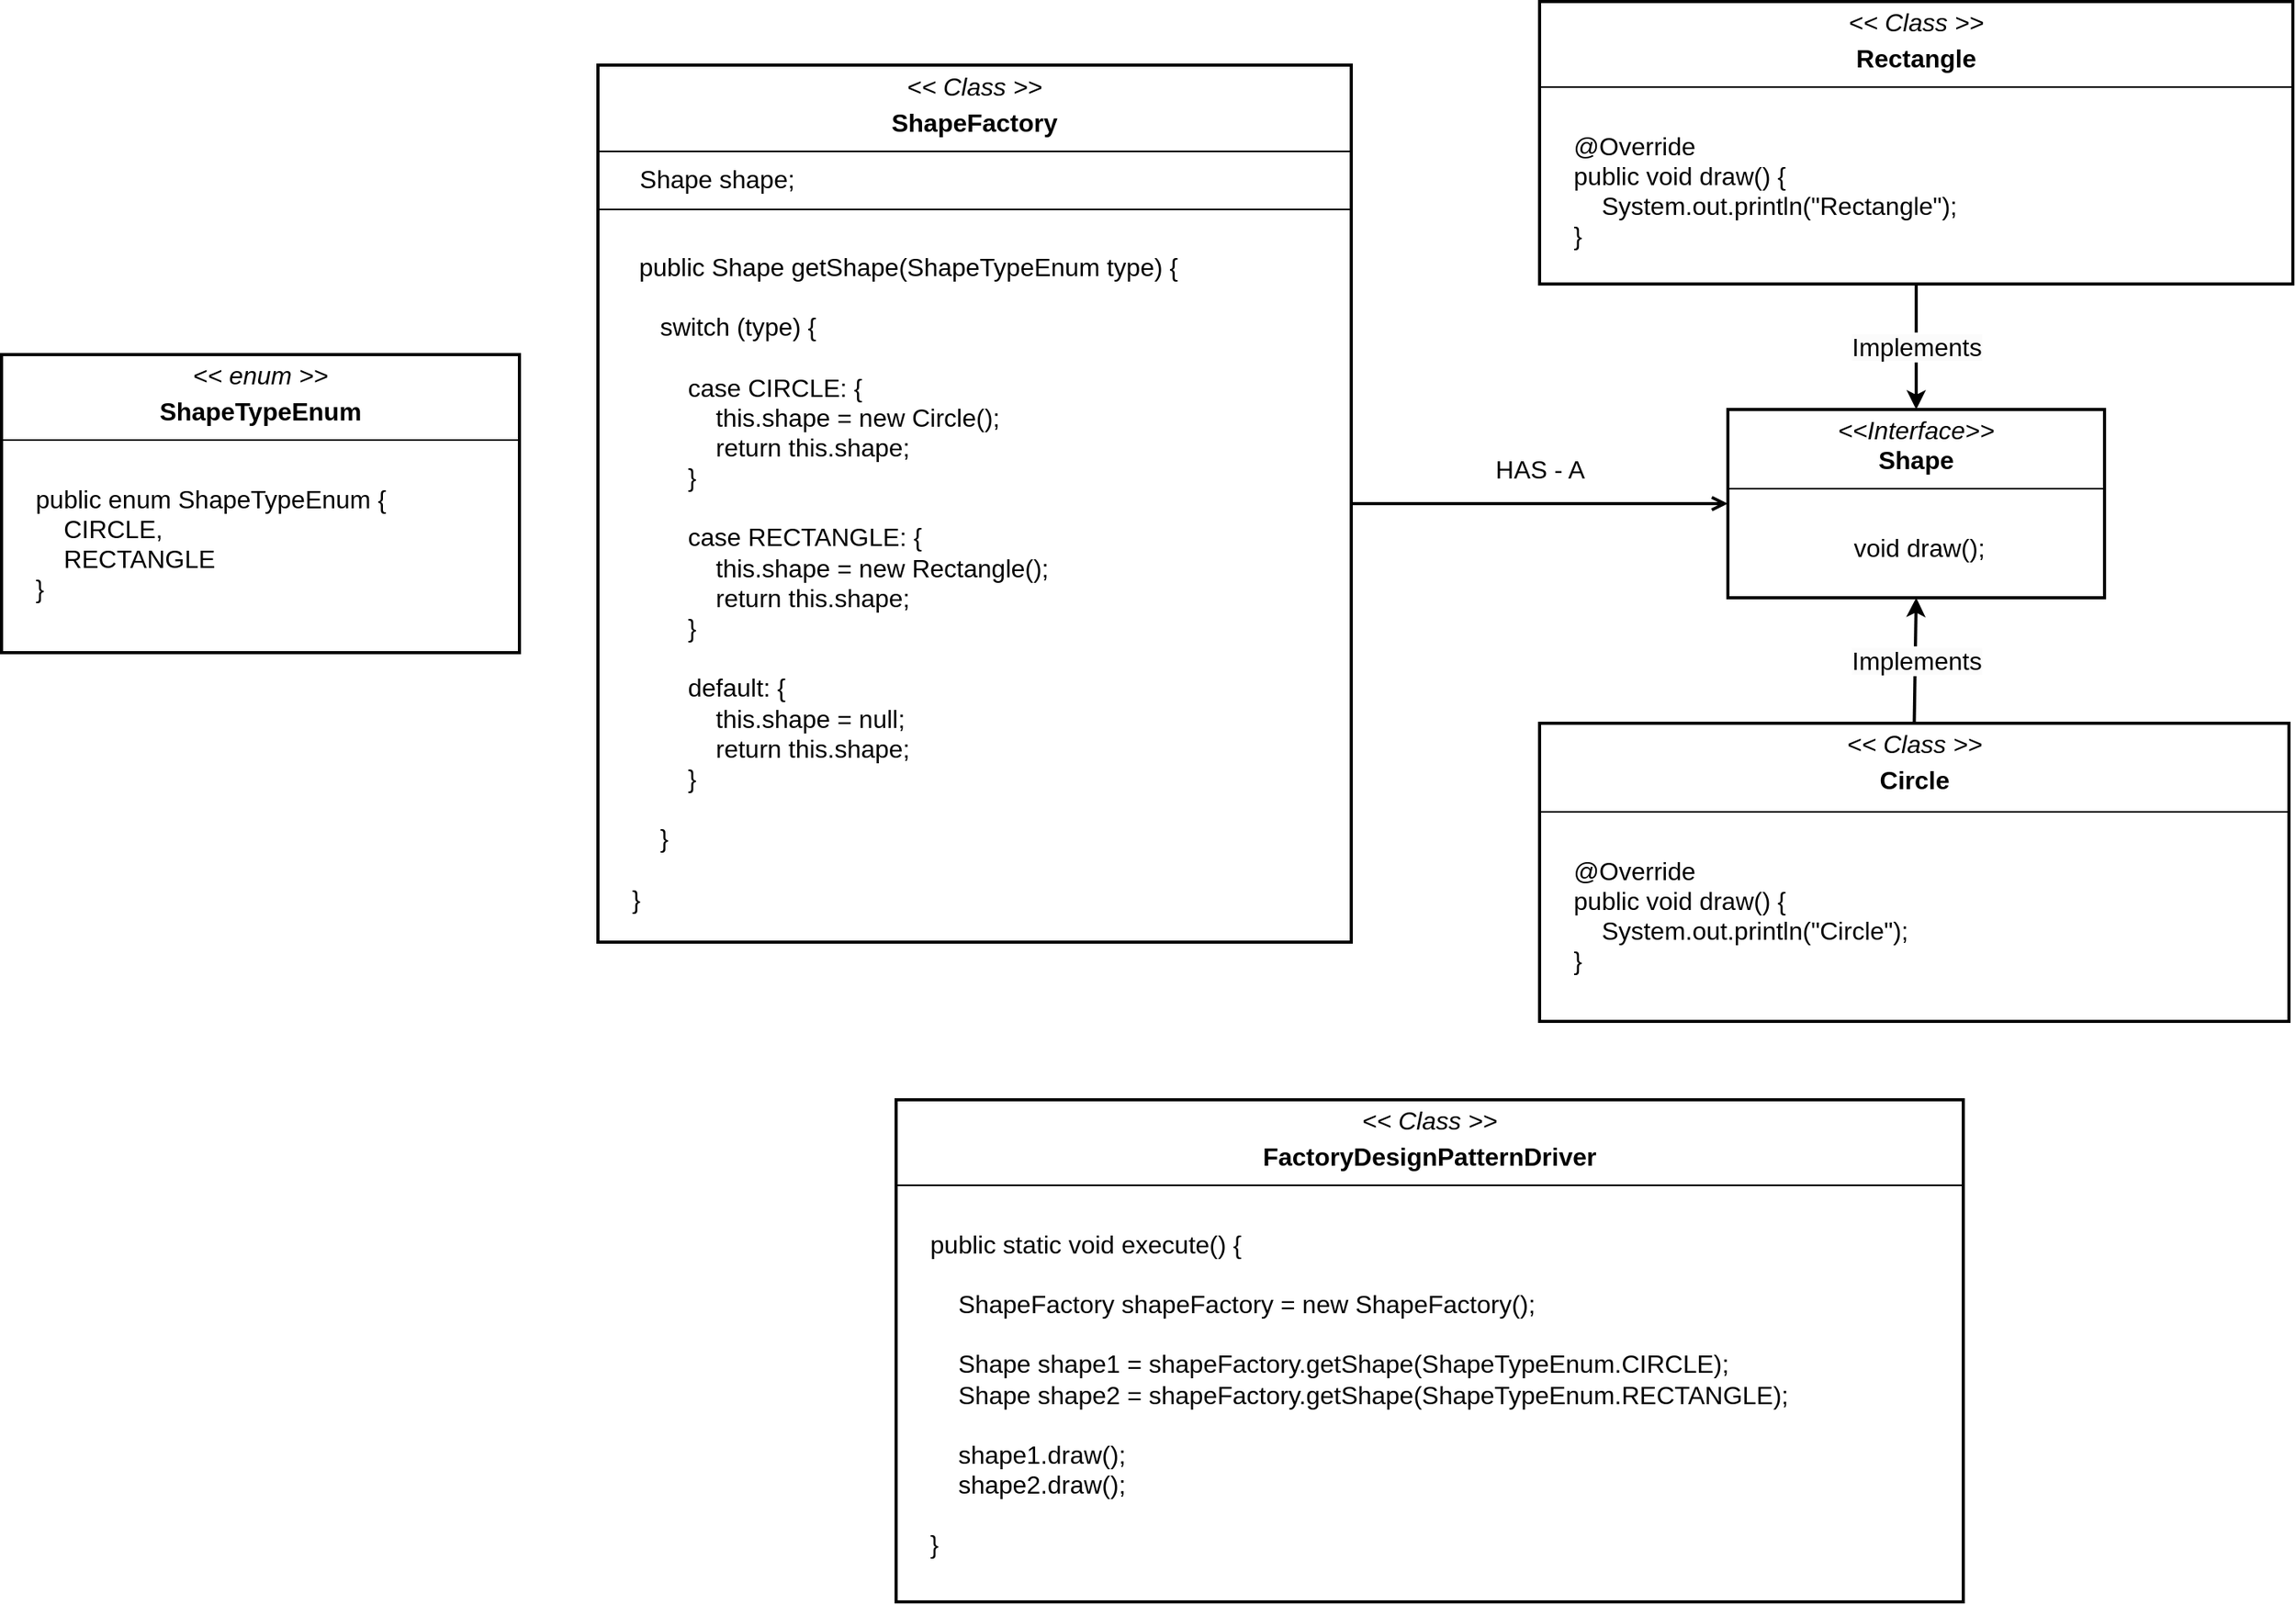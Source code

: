 <mxfile version="24.6.1" type="device">
  <diagram name="Page-1" id="yLH0_oUIdpodzkisIOlC">
    <mxGraphModel dx="3060" dy="1930" grid="1" gridSize="10" guides="1" tooltips="1" connect="1" arrows="1" fold="1" page="1" pageScale="1" pageWidth="850" pageHeight="1100" math="0" shadow="0">
      <root>
        <mxCell id="0" />
        <mxCell id="1" parent="0" />
        <mxCell id="lLp3ld8fwsMbJtFcCUvq-2" style="edgeStyle=orthogonalEdgeStyle;rounded=0;orthogonalLoop=1;jettySize=auto;html=1;exitX=0.5;exitY=1;exitDx=0;exitDy=0;" edge="1" parent="1">
          <mxGeometry relative="1" as="geometry">
            <mxPoint x="-425" y="180" as="sourcePoint" />
            <mxPoint x="-425" y="180" as="targetPoint" />
          </mxGeometry>
        </mxCell>
        <mxCell id="lLp3ld8fwsMbJtFcCUvq-4" value="&lt;p style=&quot;margin: 4px 0px 0px; text-align: center;&quot;&gt;&lt;font style=&quot;&quot;&gt;&lt;i style=&quot;font-size: 16px;&quot;&gt;&amp;lt;&amp;lt;Interface&amp;gt;&amp;gt;&lt;/i&gt;&lt;br&gt;&lt;span style=&quot;font-size: 16px;&quot;&gt;&lt;b&gt;Shape&lt;/b&gt;&lt;/span&gt;&lt;br&gt;&lt;/font&gt;&lt;/p&gt;&lt;hr size=&quot;1&quot; style=&quot;border-style: solid; font-size: 16px;&quot;&gt;&lt;p style=&quot;margin: 0px 0px 0px 4px; text-align: center; font-size: 16px;&quot;&gt;&lt;span style=&quot;background-color: initial;&quot;&gt;&lt;font style=&quot;font-size: 16px;&quot;&gt;&lt;br&gt;&lt;/font&gt;&lt;/span&gt;&lt;/p&gt;&lt;p style=&quot;margin: 0px 0px 0px 4px; text-align: center;&quot;&gt;&lt;span style=&quot;font-size: 16px;&quot;&gt;void draw();&lt;/span&gt;&lt;br&gt;&lt;/p&gt;" style="verticalAlign=top;align=left;overflow=fill;html=1;whiteSpace=wrap;strokeWidth=2;" vertex="1" parent="1">
          <mxGeometry x="-60" y="40" width="240" height="120" as="geometry" />
        </mxCell>
        <mxCell id="lLp3ld8fwsMbJtFcCUvq-6" value="&lt;p style=&quot;margin: 4px 0px 0px; text-align: center; font-size: 16px;&quot;&gt;&lt;span style=&quot;background-color: initial;&quot;&gt;&lt;font style=&quot;font-size: 16px;&quot;&gt;&lt;i&gt;&amp;lt;&amp;lt; Class &amp;gt;&amp;gt;&lt;/i&gt;&lt;/font&gt;&lt;/span&gt;&lt;/p&gt;&lt;p style=&quot;margin: 4px 0px 0px; text-align: center;&quot;&gt;&lt;span style=&quot;font-size: 16px;&quot;&gt;&lt;b&gt;Circle&lt;/b&gt;&lt;/span&gt;&lt;br&gt;&lt;/p&gt;&lt;div style=&quot;height: 2px; font-size: 16px;&quot;&gt;&lt;br&gt;&lt;/div&gt;&lt;hr size=&quot;1&quot; style=&quot;border-style: solid; font-size: 16px;&quot;&gt;&lt;p style=&quot;margin: 0px 0px 0px 4px; font-size: 16px;&quot;&gt;&lt;font style=&quot;font-size: 16px;&quot;&gt;&lt;br&gt;&lt;/font&gt;&lt;/p&gt;&lt;p style=&quot;margin: 0px 0px 0px 4px;&quot;&gt;&lt;font style=&quot;font-size: 16px;&quot;&gt;&amp;nbsp; &amp;nbsp;&amp;nbsp;&lt;/font&gt;&lt;span style=&quot;background-color: initial; font-size: 16px;&quot;&gt;@Override&lt;/span&gt;&lt;/p&gt;&lt;p style=&quot;margin: 0px 0px 0px 4px;&quot;&gt;&lt;span style=&quot;font-size: 16px;&quot;&gt;&amp;nbsp; &amp;nbsp; public void draw() {&lt;/span&gt;&lt;/p&gt;&lt;p style=&quot;margin: 0px 0px 0px 4px;&quot;&gt;&lt;span style=&quot;font-size: 16px;&quot;&gt;&amp;nbsp; &amp;nbsp; &amp;nbsp; &amp;nbsp; System.out.println(&quot;Circle&quot;);&lt;/span&gt;&lt;/p&gt;&lt;p style=&quot;margin: 0px 0px 0px 4px;&quot;&gt;&lt;span style=&quot;font-size: 16px;&quot;&gt;&amp;nbsp; &amp;nbsp; }&lt;/span&gt;&lt;/p&gt;" style="verticalAlign=top;align=left;overflow=fill;html=1;whiteSpace=wrap;strokeWidth=2;" vertex="1" parent="1">
          <mxGeometry x="-180" y="240" width="477.5" height="190" as="geometry" />
        </mxCell>
        <mxCell id="lLp3ld8fwsMbJtFcCUvq-8" value="&lt;p style=&quot;margin: 4px 0px 0px; text-align: center; font-size: 16px;&quot;&gt;&lt;span style=&quot;background-color: initial;&quot;&gt;&lt;font style=&quot;font-size: 16px;&quot;&gt;&lt;i style=&quot;&quot;&gt;&amp;lt;&amp;lt; Class &amp;gt;&amp;gt;&lt;/i&gt;&lt;/font&gt;&lt;/span&gt;&lt;/p&gt;&lt;p style=&quot;margin: 4px 0px 0px; text-align: center;&quot;&gt;&lt;font style=&quot;&quot;&gt;&lt;span style=&quot;font-size: 16px;&quot;&gt;&lt;b&gt;Rectangle&lt;/b&gt;&lt;/span&gt;&lt;/font&gt;&lt;/p&gt;&lt;hr size=&quot;1&quot; style=&quot;border-style: solid; font-size: 16px;&quot;&gt;&lt;p style=&quot;margin: 0px 0px 0px 4px; font-size: 16px;&quot;&gt;&lt;font style=&quot;font-size: 16px;&quot;&gt;&lt;br&gt;&lt;/font&gt;&lt;/p&gt;&lt;p style=&quot;margin: 0px 0px 0px 4px;&quot;&gt;&lt;font style=&quot;font-size: 16px;&quot;&gt;&lt;font style=&quot;font-size: 16px;&quot;&gt;&amp;nbsp; &amp;nbsp;&amp;nbsp;&lt;/font&gt;&lt;/font&gt;&lt;span style=&quot;background-color: initial; font-size: 16px;&quot;&gt;@Override&lt;/span&gt;&lt;/p&gt;&lt;p style=&quot;margin: 0px 0px 0px 4px;&quot;&gt;&lt;span style=&quot;font-size: 16px;&quot;&gt;&amp;nbsp; &amp;nbsp; public void draw() {&lt;/span&gt;&lt;/p&gt;&lt;p style=&quot;margin: 0px 0px 0px 4px;&quot;&gt;&lt;span style=&quot;font-size: 16px;&quot;&gt;&amp;nbsp; &amp;nbsp; &amp;nbsp; &amp;nbsp; System.out.println(&quot;Rectangle&quot;);&lt;/span&gt;&lt;/p&gt;&lt;p style=&quot;margin: 0px 0px 0px 4px;&quot;&gt;&lt;span style=&quot;font-size: 16px;&quot;&gt;&amp;nbsp; &amp;nbsp; }&lt;/span&gt;&lt;/p&gt;" style="verticalAlign=top;align=left;overflow=fill;html=1;whiteSpace=wrap;strokeWidth=2;" vertex="1" parent="1">
          <mxGeometry x="-180" y="-220" width="480" height="180" as="geometry" />
        </mxCell>
        <mxCell id="lLp3ld8fwsMbJtFcCUvq-11" value="" style="endArrow=classic;html=1;rounded=0;entryX=0.5;entryY=1;entryDx=0;entryDy=0;exitX=0.5;exitY=0;exitDx=0;exitDy=0;strokeWidth=2;" edge="1" parent="1" source="lLp3ld8fwsMbJtFcCUvq-6" target="lLp3ld8fwsMbJtFcCUvq-4">
          <mxGeometry relative="1" as="geometry">
            <mxPoint x="390" y="140" as="sourcePoint" />
            <mxPoint x="390" y="10" as="targetPoint" />
          </mxGeometry>
        </mxCell>
        <mxCell id="lLp3ld8fwsMbJtFcCUvq-12" value="&lt;span style=&quot;font-size: 16px; background-color: rgb(251, 251, 251);&quot;&gt;Implements&lt;/span&gt;" style="edgeLabel;resizable=0;html=1;;align=center;verticalAlign=middle;" connectable="0" vertex="1" parent="lLp3ld8fwsMbJtFcCUvq-11">
          <mxGeometry relative="1" as="geometry" />
        </mxCell>
        <mxCell id="lLp3ld8fwsMbJtFcCUvq-13" value="" style="endArrow=classic;html=1;rounded=0;strokeWidth=2;exitX=0.5;exitY=1;exitDx=0;exitDy=0;entryX=0.5;entryY=0;entryDx=0;entryDy=0;" edge="1" parent="1" source="lLp3ld8fwsMbJtFcCUvq-8" target="lLp3ld8fwsMbJtFcCUvq-4">
          <mxGeometry relative="1" as="geometry">
            <mxPoint x="660" y="-240" as="sourcePoint" />
            <mxPoint x="520" y="-140" as="targetPoint" />
          </mxGeometry>
        </mxCell>
        <mxCell id="lLp3ld8fwsMbJtFcCUvq-14" value="&lt;span style=&quot;font-size: 16px; background-color: rgb(251, 251, 251);&quot;&gt;Implements&lt;/span&gt;" style="edgeLabel;resizable=0;html=1;;align=center;verticalAlign=middle;" connectable="0" vertex="1" parent="lLp3ld8fwsMbJtFcCUvq-13">
          <mxGeometry relative="1" as="geometry" />
        </mxCell>
        <mxCell id="lLp3ld8fwsMbJtFcCUvq-17" value="&lt;p style=&quot;margin: 4px 0px 0px; text-align: center; font-size: 16px;&quot;&gt;&lt;span style=&quot;background-color: initial;&quot;&gt;&lt;font style=&quot;font-size: 16px;&quot;&gt;&lt;i&gt;&amp;lt;&amp;lt; Class &amp;gt;&amp;gt;&lt;/i&gt;&lt;/font&gt;&lt;/span&gt;&lt;/p&gt;&lt;p style=&quot;margin: 4px 0px 0px; text-align: center;&quot;&gt;&lt;span style=&quot;font-size: 16px;&quot;&gt;&lt;b&gt;FactoryDesignPatternDriver&lt;/b&gt;&lt;/span&gt;&lt;br&gt;&lt;/p&gt;&lt;hr size=&quot;1&quot; style=&quot;border-style: solid; font-size: 16px;&quot;&gt;&lt;p style=&quot;margin: 0px 0px 0px 4px; font-size: 16px;&quot;&gt;&lt;font style=&quot;font-size: 16px;&quot;&gt;&lt;br&gt;&lt;/font&gt;&lt;/p&gt;&lt;p style=&quot;margin: 0px 0px 0px 4px;&quot;&gt;&lt;font style=&quot;font-size: 16px;&quot;&gt;&amp;nbsp; &amp;nbsp;&amp;nbsp;&lt;/font&gt;&lt;span style=&quot;background-color: initial; font-size: 16px;&quot;&gt;public static void execute() {&lt;/span&gt;&lt;/p&gt;&lt;p style=&quot;margin: 0px 0px 0px 4px;&quot;&gt;&lt;span style=&quot;font-size: 16px;&quot;&gt;&lt;br&gt;&lt;/span&gt;&lt;/p&gt;&lt;p style=&quot;margin: 0px 0px 0px 4px;&quot;&gt;&lt;span style=&quot;font-size: 16px;&quot;&gt;&amp;nbsp; &amp;nbsp; &amp;nbsp; &amp;nbsp; ShapeFactory shapeFactory = new ShapeFactory();&lt;/span&gt;&lt;/p&gt;&lt;p style=&quot;margin: 0px 0px 0px 4px;&quot;&gt;&lt;span style=&quot;font-size: 16px;&quot;&gt;&lt;br&gt;&lt;/span&gt;&lt;/p&gt;&lt;p style=&quot;margin: 0px 0px 0px 4px;&quot;&gt;&lt;span style=&quot;font-size: 16px;&quot;&gt;&amp;nbsp; &amp;nbsp; &amp;nbsp; &amp;nbsp; Shape shape1 = shapeFactory.getShape(ShapeTypeEnum.CIRCLE);&lt;/span&gt;&lt;/p&gt;&lt;p style=&quot;margin: 0px 0px 0px 4px;&quot;&gt;&lt;span style=&quot;font-size: 16px;&quot;&gt;&amp;nbsp; &amp;nbsp; &amp;nbsp; &amp;nbsp; Shape shape2 = shapeFactory.getShape(ShapeTypeEnum.RECTANGLE);&lt;/span&gt;&lt;/p&gt;&lt;p style=&quot;margin: 0px 0px 0px 4px;&quot;&gt;&lt;span style=&quot;font-size: 16px;&quot;&gt;&lt;br&gt;&lt;/span&gt;&lt;/p&gt;&lt;p style=&quot;margin: 0px 0px 0px 4px;&quot;&gt;&lt;span style=&quot;font-size: 16px;&quot;&gt;&amp;nbsp; &amp;nbsp; &amp;nbsp; &amp;nbsp; shape1.draw();&lt;/span&gt;&lt;/p&gt;&lt;p style=&quot;margin: 0px 0px 0px 4px;&quot;&gt;&lt;span style=&quot;font-size: 16px;&quot;&gt;&amp;nbsp; &amp;nbsp; &amp;nbsp; &amp;nbsp; shape2.draw();&lt;/span&gt;&lt;/p&gt;&lt;p style=&quot;margin: 0px 0px 0px 4px;&quot;&gt;&lt;span style=&quot;font-size: 16px;&quot;&gt;&lt;br&gt;&lt;/span&gt;&lt;/p&gt;&lt;p style=&quot;margin: 0px 0px 0px 4px;&quot;&gt;&lt;span style=&quot;font-size: 16px;&quot;&gt;&amp;nbsp; &amp;nbsp; }&lt;/span&gt;&lt;/p&gt;" style="verticalAlign=top;align=left;overflow=fill;html=1;whiteSpace=wrap;strokeWidth=2;" vertex="1" parent="1">
          <mxGeometry x="-590" y="480" width="680" height="320" as="geometry" />
        </mxCell>
        <mxCell id="lLp3ld8fwsMbJtFcCUvq-23" value="&lt;p style=&quot;margin: 4px 0px 0px; text-align: center; font-size: 16px;&quot;&gt;&lt;i&gt;&lt;span style=&quot;background-color: initial;&quot;&gt;&lt;font style=&quot;font-size: 16px;&quot;&gt;&amp;lt;&amp;lt;&amp;nbsp;&lt;/font&gt;&lt;/span&gt;&lt;span style=&quot;text-align: left;&quot;&gt;enum&lt;/span&gt;&lt;span style=&quot;background-color: initial;&quot;&gt;&lt;font style=&quot;font-size: 16px;&quot;&gt;&amp;nbsp;&amp;gt;&amp;gt;&lt;/font&gt;&lt;/span&gt;&lt;/i&gt;&lt;/p&gt;&lt;p style=&quot;margin: 4px 0px 0px; text-align: center;&quot;&gt;&lt;span style=&quot;font-size: 16px;&quot;&gt;&lt;b&gt;ShapeTypeEnum&lt;/b&gt;&lt;/span&gt;&lt;br&gt;&lt;/p&gt;&lt;hr size=&quot;1&quot; style=&quot;border-style: solid; font-size: 16px;&quot;&gt;&lt;p style=&quot;margin: 0px 0px 0px 4px; font-size: 16px;&quot;&gt;&lt;font style=&quot;font-size: 16px;&quot;&gt;&lt;br&gt;&lt;/font&gt;&lt;/p&gt;&lt;p style=&quot;margin: 0px 0px 0px 4px;&quot;&gt;&lt;font style=&quot;font-size: 16px;&quot;&gt;&amp;nbsp; &amp;nbsp;&amp;nbsp;&lt;/font&gt;&lt;span style=&quot;background-color: initial; font-size: 16px;&quot;&gt;public enum ShapeTypeEnum {&lt;/span&gt;&lt;/p&gt;&lt;p style=&quot;margin: 0px 0px 0px 4px;&quot;&gt;&lt;span style=&quot;font-size: 16px;&quot;&gt;&amp;nbsp; &amp;nbsp; &amp;nbsp; &amp;nbsp; CIRCLE,&lt;/span&gt;&lt;/p&gt;&lt;p style=&quot;margin: 0px 0px 0px 4px;&quot;&gt;&lt;span style=&quot;font-size: 16px;&quot;&gt;&amp;nbsp; &amp;nbsp; &amp;nbsp; &amp;nbsp; RECTANGLE&lt;/span&gt;&lt;/p&gt;&lt;p style=&quot;margin: 0px 0px 0px 4px;&quot;&gt;&lt;span style=&quot;font-size: 16px;&quot;&gt;&amp;nbsp; &amp;nbsp; }&lt;/span&gt;&lt;/p&gt;&lt;div&gt;&lt;br&gt;&lt;/div&gt;" style="verticalAlign=top;align=left;overflow=fill;html=1;whiteSpace=wrap;strokeWidth=2;" vertex="1" parent="1">
          <mxGeometry x="-1160" y="5" width="330" height="190" as="geometry" />
        </mxCell>
        <mxCell id="lLp3ld8fwsMbJtFcCUvq-24" value="&lt;font style=&quot;font-size: 16px;&quot;&gt;HAS - A&lt;/font&gt;" style="html=1;verticalAlign=bottom;labelBackgroundColor=none;endArrow=open;endFill=0;rounded=0;strokeWidth=2;exitX=1;exitY=0.5;exitDx=0;exitDy=0;entryX=0;entryY=0.5;entryDx=0;entryDy=0;" edge="1" parent="1" source="lLp3ld8fwsMbJtFcCUvq-29" target="lLp3ld8fwsMbJtFcCUvq-4">
          <mxGeometry y="10" width="160" relative="1" as="geometry">
            <mxPoint x="-250" y="140" as="sourcePoint" />
            <mxPoint x="-90" y="140" as="targetPoint" />
            <mxPoint as="offset" />
          </mxGeometry>
        </mxCell>
        <mxCell id="lLp3ld8fwsMbJtFcCUvq-29" value="&lt;p style=&quot;margin: 4px 0px 0px; text-align: center; font-size: 16px;&quot;&gt;&lt;font face=&quot;Helvetica&quot; style=&quot;font-size: 16px;&quot;&gt;&lt;i&gt;&amp;lt;&amp;lt; Class &amp;gt;&amp;gt;&lt;/i&gt;&lt;/font&gt;&lt;/p&gt;&lt;p style=&quot;margin: 4px 0px 0px; text-align: center; font-size: 16px;&quot;&gt;&lt;b&gt;&lt;font face=&quot;Helvetica&quot; style=&quot;font-size: 16px;&quot;&gt;ShapeFactory&lt;/font&gt;&lt;/b&gt;&lt;/p&gt;&lt;hr size=&quot;1&quot; style=&quot;border-style: solid; font-size: 16px;&quot;&gt;&lt;font face=&quot;Helvetica&quot; style=&quot;font-size: 16px;&quot;&gt;&amp;nbsp; &amp;nbsp; &amp;nbsp; Shape shape;&lt;/font&gt;&lt;div style=&quot;height: 2px;&quot;&gt;&lt;hr style=&quot;font-size: 16px; border-style: solid;&quot; size=&quot;1&quot;&gt;&lt;p style=&quot;font-size: 16px; margin: 0px 0px 0px 4px;&quot;&gt;&lt;br&gt;&lt;/p&gt;&lt;p style=&quot;font-size: 12px; margin: 0px 0px 0px 4px;&quot;&gt;&lt;font style=&quot;font-size: 16px;&quot;&gt;&amp;nbsp; &amp;nbsp;&amp;nbsp;&lt;/font&gt;&lt;span style=&quot;background-color: initial; font-size: 16px;&quot;&gt;&amp;nbsp;public Shape getShape(ShapeTypeEnum type) {&lt;/span&gt;&lt;/p&gt;&lt;p style=&quot;font-size: 12px; margin: 0px 0px 0px 4px;&quot;&gt;&lt;span style=&quot;font-size: 16px;&quot;&gt;&lt;br&gt;&lt;/span&gt;&lt;/p&gt;&lt;p style=&quot;margin: 0px 0px 0px 4px;&quot;&gt;&lt;span style=&quot;font-size: 16px;&quot;&gt;&amp;nbsp; &amp;nbsp; &amp;nbsp; &amp;nbsp;&amp;nbsp;&lt;/span&gt;&lt;span style=&quot;background-color: initial; font-size: 16px;&quot;&gt;switch (type) {&lt;/span&gt;&lt;/p&gt;&lt;p style=&quot;margin: 0px 0px 0px 4px;&quot;&gt;&lt;span style=&quot;background-color: initial; font-size: 16px;&quot;&gt;&lt;br&gt;&lt;/span&gt;&lt;/p&gt;&lt;p style=&quot;margin: 0px 0px 0px 4px;&quot;&gt;&lt;span style=&quot;font-size: 16px;&quot;&gt;&amp;nbsp; &amp;nbsp; &amp;nbsp; &amp;nbsp; &amp;nbsp; &amp;nbsp; case CIRCLE: {&lt;/span&gt;&lt;/p&gt;&lt;p style=&quot;margin: 0px 0px 0px 4px;&quot;&gt;&lt;span style=&quot;font-size: 16px;&quot;&gt;&amp;nbsp; &amp;nbsp; &amp;nbsp; &amp;nbsp; &amp;nbsp; &amp;nbsp; &amp;nbsp; &amp;nbsp; this.shape = new Circle();&lt;/span&gt;&lt;/p&gt;&lt;p style=&quot;margin: 0px 0px 0px 4px;&quot;&gt;&lt;span style=&quot;font-size: 16px;&quot;&gt;&amp;nbsp; &amp;nbsp; &amp;nbsp; &amp;nbsp; &amp;nbsp; &amp;nbsp; &amp;nbsp; &amp;nbsp; return this.shape;&lt;/span&gt;&lt;/p&gt;&lt;p style=&quot;margin: 0px 0px 0px 4px;&quot;&gt;&lt;span style=&quot;font-size: 16px;&quot;&gt;&amp;nbsp; &amp;nbsp; &amp;nbsp; &amp;nbsp; &amp;nbsp; &amp;nbsp; }&lt;/span&gt;&lt;/p&gt;&lt;p style=&quot;margin: 0px 0px 0px 4px;&quot;&gt;&lt;span style=&quot;font-size: 16px;&quot;&gt;&lt;br&gt;&lt;/span&gt;&lt;/p&gt;&lt;p style=&quot;margin: 0px 0px 0px 4px;&quot;&gt;&lt;span style=&quot;font-size: 16px;&quot;&gt;&amp;nbsp; &amp;nbsp; &amp;nbsp; &amp;nbsp; &amp;nbsp; &amp;nbsp; case RECTANGLE: {&lt;/span&gt;&lt;/p&gt;&lt;p style=&quot;margin: 0px 0px 0px 4px;&quot;&gt;&lt;span style=&quot;font-size: 16px;&quot;&gt;&amp;nbsp; &amp;nbsp; &amp;nbsp; &amp;nbsp; &amp;nbsp; &amp;nbsp; &amp;nbsp; &amp;nbsp; this.shape = new Rectangle();&lt;/span&gt;&lt;/p&gt;&lt;p style=&quot;margin: 0px 0px 0px 4px;&quot;&gt;&lt;span style=&quot;font-size: 16px;&quot;&gt;&amp;nbsp; &amp;nbsp; &amp;nbsp; &amp;nbsp; &amp;nbsp; &amp;nbsp; &amp;nbsp; &amp;nbsp; return this.shape;&lt;/span&gt;&lt;/p&gt;&lt;p style=&quot;margin: 0px 0px 0px 4px;&quot;&gt;&lt;span style=&quot;font-size: 16px;&quot;&gt;&amp;nbsp; &amp;nbsp; &amp;nbsp; &amp;nbsp; &amp;nbsp; &amp;nbsp; }&lt;/span&gt;&lt;/p&gt;&lt;p style=&quot;margin: 0px 0px 0px 4px;&quot;&gt;&lt;span style=&quot;font-size: 16px;&quot;&gt;&lt;br&gt;&lt;/span&gt;&lt;/p&gt;&lt;p style=&quot;margin: 0px 0px 0px 4px;&quot;&gt;&lt;span style=&quot;font-size: 16px;&quot;&gt;&amp;nbsp; &amp;nbsp; &amp;nbsp; &amp;nbsp; &amp;nbsp; &amp;nbsp; default: {&lt;/span&gt;&lt;/p&gt;&lt;p style=&quot;margin: 0px 0px 0px 4px;&quot;&gt;&lt;span style=&quot;font-size: 16px;&quot;&gt;&amp;nbsp; &amp;nbsp; &amp;nbsp; &amp;nbsp; &amp;nbsp; &amp;nbsp; &amp;nbsp; &amp;nbsp; this.shape = null;&lt;/span&gt;&lt;/p&gt;&lt;p style=&quot;margin: 0px 0px 0px 4px;&quot;&gt;&lt;span style=&quot;font-size: 16px;&quot;&gt;&amp;nbsp; &amp;nbsp; &amp;nbsp; &amp;nbsp; &amp;nbsp; &amp;nbsp; &amp;nbsp; &amp;nbsp; return this.shape;&lt;/span&gt;&lt;/p&gt;&lt;p style=&quot;margin: 0px 0px 0px 4px;&quot;&gt;&lt;span style=&quot;font-size: 16px;&quot;&gt;&amp;nbsp; &amp;nbsp; &amp;nbsp; &amp;nbsp; &amp;nbsp; &amp;nbsp; }&lt;/span&gt;&lt;/p&gt;&lt;p style=&quot;margin: 0px 0px 0px 4px;&quot;&gt;&lt;span style=&quot;font-size: 16px;&quot;&gt;&lt;br&gt;&lt;/span&gt;&lt;/p&gt;&lt;p style=&quot;margin: 0px 0px 0px 4px;&quot;&gt;&lt;span style=&quot;background-color: initial; font-size: 16px;&quot;&gt;&amp;nbsp; &amp;nbsp; &amp;nbsp; &amp;nbsp; }&lt;/span&gt;&lt;/p&gt;&lt;p style=&quot;margin: 0px 0px 0px 4px;&quot;&gt;&lt;span style=&quot;background-color: initial; font-size: 16px;&quot;&gt;&lt;br&gt;&lt;/span&gt;&lt;/p&gt;&lt;p style=&quot;margin: 0px 0px 0px 4px;&quot;&gt;&lt;span style=&quot;font-size: 16px;&quot;&gt;&amp;nbsp; &amp;nbsp; }&lt;/span&gt;&lt;/p&gt;&lt;/div&gt;" style="verticalAlign=top;align=left;overflow=fill;html=1;whiteSpace=wrap;strokeWidth=2;" vertex="1" parent="1">
          <mxGeometry x="-780" y="-179.5" width="480" height="559" as="geometry" />
        </mxCell>
      </root>
    </mxGraphModel>
  </diagram>
</mxfile>
